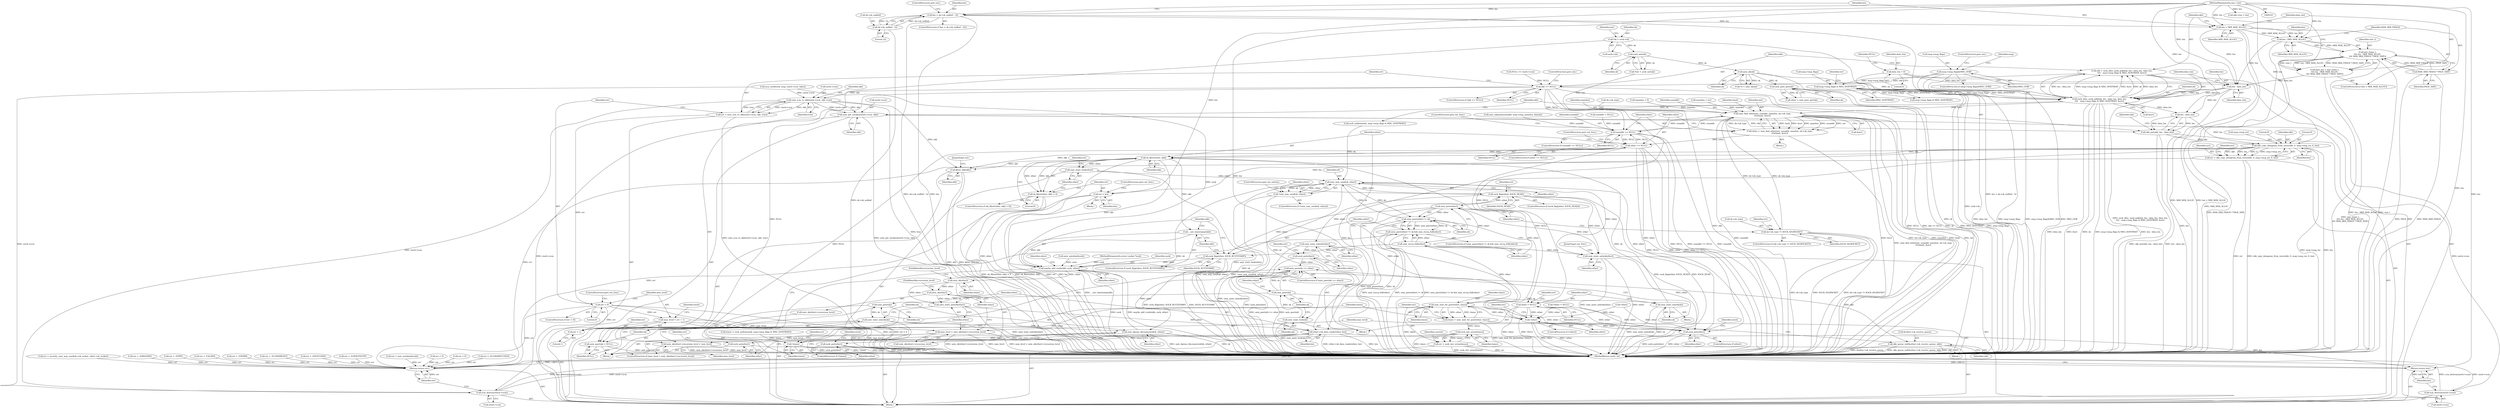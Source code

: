 digraph "0_linux_e0e3cea46d31d23dc40df0a49a7a2c04fe8edfea_0@API" {
"1000279" [label="(Call,skb = sock_alloc_send_pskb(sk, len - data_len, data_len,\n\t\t\t\t   msg->msg_flags & MSG_DONTWAIT, &err))"];
"1000281" [label="(Call,sock_alloc_send_pskb(sk, len - data_len, data_len,\n\t\t\t\t   msg->msg_flags & MSG_DONTWAIT, &err))"];
"1000226" [label="(Call,unix_peer_get(sk))"];
"1000128" [label="(Call,unix_sk(sk))"];
"1000123" [label="(Call,sock_net(sk))"];
"1000115" [label="(Call,*sk = sock->sk)"];
"1000283" [label="(Call,len - data_len)"];
"1000266" [label="(Call,len > SKB_MAX_ALLOC)"];
"1000257" [label="(Call,len > sk->sk_sndbuf - 32)"];
"1000107" [label="(MethodParameterIn,size_t len)"];
"1000259" [label="(Call,sk->sk_sndbuf - 32)"];
"1000273" [label="(Call,len - SKB_MAX_ALLOC)"];
"1000151" [label="(Call,data_len = 0)"];
"1000269" [label="(Call,data_len = min_t(size_t,\n\t\t\t\t len - SKB_MAX_ALLOC,\n\t\t\t\t MAX_SKB_FRAGS * PAGE_SIZE))"];
"1000271" [label="(Call,min_t(size_t,\n\t\t\t\t len - SKB_MAX_ALLOC,\n\t\t\t\t MAX_SKB_FRAGS * PAGE_SIZE))"];
"1000276" [label="(Call,MAX_SKB_FRAGS * PAGE_SIZE)"];
"1000287" [label="(Call,msg->msg_flags & MSG_DONTWAIT)"];
"1000187" [label="(Call,msg->msg_flags&MSG_OOB)"];
"1000295" [label="(Call,skb == NULL)"];
"1000301" [label="(Call,unix_scm_to_skb(siocb->scm, skb, true))"];
"1000299" [label="(Call,err = unix_scm_to_skb(siocb->scm, skb, true))"];
"1000308" [label="(Call,err < 0)"];
"1000312" [label="(Call,max_level = err + 1)"];
"1000538" [label="(Call,max_level > unix_sk(other)->recursion_level)"];
"1000544" [label="(Call,unix_sk(other)->recursion_level = max_level)"];
"1000314" [label="(Call,err + 1)"];
"1000578" [label="(Return,return err;)"];
"1000317" [label="(Call,unix_get_secdata(siocb->scm, skb))"];
"1000322" [label="(Call,skb_put(skb, len - data_len))"];
"1000339" [label="(Call,skb_copy_datagram_from_iovec(skb, 0, msg->msg_iov, 0, len))"];
"1000337" [label="(Call,err = skb_copy_datagram_from_iovec(skb, 0, msg->msg_iov, 0, len))"];
"1000392" [label="(Call,sk_filter(other, skb))"];
"1000391" [label="(Call,sk_filter(other, skb) < 0)"];
"1000401" [label="(Call,unix_state_lock(other))"];
"1000409" [label="(Call,unix_may_send(sk, other))"];
"1000408" [label="(Call,!unix_may_send(sk, other))"];
"1000414" [label="(Call,sock_flag(other, SOCK_DEAD))"];
"1000418" [label="(Call,unix_state_unlock(other))"];
"1000420" [label="(Call,sock_put(other))"];
"1000428" [label="(Call,unix_peer(sk) == other)"];
"1000439" [label="(Call,unix_dgram_disconnected(sk, other))"];
"1000442" [label="(Call,sock_put(other))"];
"1000492" [label="(Call,unix_peer(other))"];
"1000491" [label="(Call,unix_peer(other) != sk)"];
"1000490" [label="(Call,unix_peer(other) != sk && unix_recvq_full(other))"];
"1000495" [label="(Call,unix_recvq_full(other))"];
"1000509" [label="(Call,unix_wait_for_peer(other, timeo))"];
"1000361" [label="(Call,!other)"];
"1000572" [label="(Call,sock_put(other))"];
"1000507" [label="(Call,timeo = unix_wait_for_peer(other, timeo))"];
"1000514" [label="(Call,sock_intr_errno(timeo))"];
"1000499" [label="(Call,!timeo)"];
"1000512" [label="(Call,err = sock_intr_errno(timeo))"];
"1000522" [label="(Call,sock_flag(other, SOCK_RCVTSTAMP))"];
"1000527" [label="(Call,maybe_add_creds(skb, sock, other))"];
"1000531" [label="(Call,skb_queue_tail(&other->sk_receive_queue, skb))"];
"1000541" [label="(Call,unix_sk(other))"];
"1000546" [label="(Call,unix_sk(other))"];
"1000550" [label="(Call,unix_state_unlock(other))"];
"1000552" [label="(Call,other->sk_data_ready(other, len))"];
"1000555" [label="(Call,sock_put(other))"];
"1000561" [label="(Return,return len;)"];
"1000564" [label="(Call,unix_state_unlock(other))"];
"1000425" [label="(Call,unix_state_lock(sk))"];
"1000429" [label="(Call,unix_peer(sk))"];
"1000434" [label="(Call,unix_peer(sk))"];
"1000437" [label="(Call,unix_state_unlock(sk))"];
"1000450" [label="(Call,unix_state_unlock(sk))"];
"1000525" [label="(Call,__net_timestamp(skb))"];
"1000567" [label="(Call,kfree_skb(skb))"];
"1000397" [label="(Call,err = len)"];
"1000557" [label="(Call,scm_destroy(siocb->scm))"];
"1000574" [label="(Call,scm_destroy(siocb->scm))"];
"1000369" [label="(Call,sunaddr == NULL)"];
"1000375" [label="(Call,unix_find_other(net, sunaddr, namelen, sk->sk_type,\n\t\t\t\t\thash, &err))"];
"1000373" [label="(Call,other = unix_find_other(net, sunaddr, namelen, sk->sk_type,\n\t\t\t\t\thash, &err))"];
"1000386" [label="(Call,other == NULL)"];
"1000433" [label="(Call,unix_peer(sk) = NULL)"];
"1000452" [label="(Call,other = NULL)"];
"1000471" [label="(Call,sk->sk_type != SOCK_SEQPACKET)"];
"1000441" [label="(Identifier,other)"];
"1000530" [label="(Identifier,other)"];
"1000389" [label="(ControlStructure,goto out_free;)"];
"1000129" [label="(Identifier,sk)"];
"1000264" [label="(ControlStructure,goto out;)"];
"1000246" [label="(Call,err = unix_autobind(sock))"];
"1000454" [label="(Identifier,NULL)"];
"1000293" [label="(Identifier,err)"];
"1000339" [label="(Call,skb_copy_datagram_from_iovec(skb, 0, msg->msg_iov, 0, len))"];
"1000436" [label="(Identifier,NULL)"];
"1000538" [label="(Call,max_level > unix_sk(other)->recursion_level)"];
"1000208" [label="(Call,err < 0)"];
"1000524" [label="(Identifier,SOCK_RCVTSTAMP)"];
"1000298" [label="(ControlStructure,goto out;)"];
"1000422" [label="(Call,err = 0)"];
"1000105" [label="(MethodParameterIn,struct socket *sock)"];
"1000392" [label="(Call,sk_filter(other, skb))"];
"1000418" [label="(Call,unix_state_unlock(other))"];
"1000402" [label="(Identifier,other)"];
"1000527" [label="(Call,maybe_add_creds(skb, sock, other))"];
"1000224" [label="(Call,other = unix_peer_get(sk))"];
"1000263" [label="(Literal,32)"];
"1000578" [label="(Return,return err;)"];
"1000324" [label="(Call,len - data_len)"];
"1000431" [label="(Identifier,other)"];
"1000556" [label="(Identifier,other)"];
"1000435" [label="(Identifier,sk)"];
"1000427" [label="(ControlStructure,if (unix_peer(sk) == other))"];
"1000514" [label="(Call,sock_intr_errno(timeo))"];
"1000453" [label="(Identifier,other)"];
"1000296" [label="(Identifier,skb)"];
"1000155" [label="(Call,NULL == siocb->scm)"];
"1000404" [label="(Identifier,err)"];
"1000522" [label="(Call,sock_flag(other, SOCK_RCVTSTAMP))"];
"1000371" [label="(Identifier,NULL)"];
"1000270" [label="(Identifier,data_len)"];
"1000346" [label="(Identifier,len)"];
"1000126" [label="(Call,*u = unix_sk(sk))"];
"1000390" [label="(ControlStructure,if (sk_filter(other, skb) < 0))"];
"1000315" [label="(Identifier,err)"];
"1000378" [label="(Identifier,namelen)"];
"1000302" [label="(Call,siocb->scm)"];
"1000124" [label="(Identifier,sk)"];
"1000128" [label="(Call,unix_sk(sk))"];
"1000284" [label="(Identifier,len)"];
"1000497" [label="(Block,)"];
"1000575" [label="(Call,siocb->scm)"];
"1000332" [label="(Call,skb->len = len)"];
"1000107" [label="(MethodParameterIn,size_t len)"];
"1000272" [label="(Identifier,size_t)"];
"1000551" [label="(Identifier,other)"];
"1000444" [label="(Call,err = -ECONNREFUSED)"];
"1000285" [label="(Identifier,data_len)"];
"1000493" [label="(Identifier,other)"];
"1000342" [label="(Call,msg->msg_iov)"];
"1000397" [label="(Call,err = len)"];
"1000361" [label="(Call,!other)"];
"1000257" [label="(Call,len > sk->sk_sndbuf - 32)"];
"1000338" [label="(Identifier,err)"];
"1000489" [label="(ControlStructure,if (unix_peer(other) != sk && unix_recvq_full(other)))"];
"1000195" [label="(Identifier,msg)"];
"1000567" [label="(Call,kfree_skb(skb))"];
"1000460" [label="(Identifier,err)"];
"1000151" [label="(Call,data_len = 0)"];
"1000306" [label="(Identifier,true)"];
"1000388" [label="(Identifier,NULL)"];
"1000491" [label="(Call,unix_peer(other) != sk)"];
"1000529" [label="(Identifier,sock)"];
"1000500" [label="(Identifier,timeo)"];
"1000369" [label="(Call,sunaddr == NULL)"];
"1000291" [label="(Identifier,MSG_DONTWAIT)"];
"1000269" [label="(Call,data_len = min_t(size_t,\n\t\t\t\t len - SKB_MAX_ALLOC,\n\t\t\t\t MAX_SKB_FRAGS * PAGE_SIZE))"];
"1000322" [label="(Call,skb_put(skb, len - data_len))"];
"1000297" [label="(Identifier,NULL)"];
"1000534" [label="(Identifier,other)"];
"1000311" [label="(ControlStructure,goto out_free;)"];
"1000317" [label="(Call,unix_get_secdata(siocb->scm, skb))"];
"1000169" [label="(Call,scm_send(sock, msg, siocb->scm, false))"];
"1000559" [label="(Identifier,siocb)"];
"1000294" [label="(ControlStructure,if (skb == NULL))"];
"1000374" [label="(Identifier,other)"];
"1000432" [label="(Block,)"];
"1000545" [label="(Call,unix_sk(other)->recursion_level)"];
"1000477" [label="(Call,err = security_unix_may_send(sk->sk_socket, other->sk_socket))"];
"1000387" [label="(Identifier,other)"];
"1000368" [label="(ControlStructure,if (sunaddr == NULL))"];
"1000212" [label="(Call,namelen = err)"];
"1000345" [label="(Literal,0)"];
"1000554" [label="(Identifier,len)"];
"1000451" [label="(Identifier,sk)"];
"1000518" [label="(Identifier,current)"];
"1000283" [label="(Call,len - data_len)"];
"1000288" [label="(Call,msg->msg_flags)"];
"1000544" [label="(Call,unix_sk(other)->recursion_level = max_level)"];
"1000394" [label="(Identifier,skb)"];
"1000398" [label="(Identifier,err)"];
"1000515" [label="(Identifier,timeo)"];
"1000401" [label="(Call,unix_state_lock(other))"];
"1000312" [label="(Call,max_level = err + 1)"];
"1000568" [label="(Identifier,skb)"];
"1000115" [label="(Call,*sk = sock->sk)"];
"1000276" [label="(Call,MAX_SKB_FRAGS * PAGE_SIZE)"];
"1000450" [label="(Call,unix_state_unlock(sk))"];
"1000226" [label="(Call,unix_peer_get(sk))"];
"1000280" [label="(Identifier,skb)"];
"1000186" [label="(ControlStructure,if (msg->msg_flags&MSG_OOB))"];
"1000536" [label="(Identifier,skb)"];
"1000352" [label="(Call,sock_sndtimeo(sk, msg->msg_flags & MSG_DONTWAIT))"];
"1000301" [label="(Call,unix_scm_to_skb(siocb->scm, skb, true))"];
"1000287" [label="(Call,msg->msg_flags & MSG_DONTWAIT)"];
"1000499" [label="(Call,!timeo)"];
"1000528" [label="(Identifier,skb)"];
"1000382" [label="(Identifier,hash)"];
"1000354" [label="(Call,msg->msg_flags & MSG_DONTWAIT)"];
"1000123" [label="(Call,sock_net(sk))"];
"1000248" [label="(Call,unix_autobind(sock))"];
"1000370" [label="(Identifier,sunaddr)"];
"1000299" [label="(Call,err = unix_scm_to_skb(siocb->scm, skb, true))"];
"1000471" [label="(Call,sk->sk_type != SOCK_SEQPACKET)"];
"1000116" [label="(Identifier,sk)"];
"1000549" [label="(Identifier,max_level)"];
"1000376" [label="(Identifier,net)"];
"1000507" [label="(Call,timeo = unix_wait_for_peer(other, timeo))"];
"1000547" [label="(Identifier,other)"];
"1000472" [label="(Call,sk->sk_type)"];
"1000428" [label="(Call,unix_peer(sk) == other)"];
"1000275" [label="(Identifier,SKB_MAX_ALLOC)"];
"1000259" [label="(Call,sk->sk_sndbuf - 32)"];
"1000318" [label="(Call,siocb->scm)"];
"1000416" [label="(Identifier,SOCK_DEAD)"];
"1000229" [label="(Call,!other)"];
"1000513" [label="(Identifier,err)"];
"1000121" [label="(Call,*net = sock_net(sk))"];
"1000108" [label="(Block,)"];
"1000305" [label="(Identifier,skb)"];
"1000445" [label="(Identifier,err)"];
"1000439" [label="(Call,unix_dgram_disconnected(sk, other))"];
"1000572" [label="(Call,sock_put(other))"];
"1000385" [label="(ControlStructure,if (other == NULL))"];
"1000314" [label="(Call,err + 1)"];
"1000350" [label="(Call,timeo = sock_sndtimeo(sk, msg->msg_flags & MSG_DONTWAIT))"];
"1000217" [label="(Call,sunaddr = NULL)"];
"1000267" [label="(Identifier,len)"];
"1000274" [label="(Identifier,len)"];
"1000271" [label="(Call,min_t(size_t,\n\t\t\t\t len - SKB_MAX_ALLOC,\n\t\t\t\t MAX_SKB_FRAGS * PAGE_SIZE))"];
"1000512" [label="(Call,err = sock_intr_errno(timeo))"];
"1000440" [label="(Identifier,sk)"];
"1000552" [label="(Call,other->sk_data_ready(other, len))"];
"1000310" [label="(Literal,0)"];
"1000494" [label="(Identifier,sk)"];
"1000526" [label="(Identifier,skb)"];
"1000426" [label="(Identifier,sk)"];
"1000323" [label="(Identifier,skb)"];
"1000282" [label="(Identifier,sk)"];
"1000295" [label="(Call,skb == NULL)"];
"1000286" [label="(Identifier,data_len)"];
"1000300" [label="(Identifier,err)"];
"1000580" [label="(MethodReturn,static int)"];
"1000307" [label="(ControlStructure,if (err < 0))"];
"1000537" [label="(ControlStructure,if (max_level > unix_sk(other)->recursion_level))"];
"1000412" [label="(ControlStructure,goto out_unlock;)"];
"1000423" [label="(Identifier,err)"];
"1000419" [label="(Identifier,other)"];
"1000266" [label="(Call,len > SKB_MAX_ALLOC)"];
"1000558" [label="(Call,siocb->scm)"];
"1000550" [label="(Call,unix_state_unlock(other))"];
"1000379" [label="(Call,sk->sk_type)"];
"1000156" [label="(Identifier,NULL)"];
"1000363" [label="(Block,)"];
"1000420" [label="(Call,sock_put(other))"];
"1000273" [label="(Call,len - SKB_MAX_ALLOC)"];
"1000281" [label="(Call,sock_alloc_send_pskb(sk, len - data_len, data_len,\n\t\t\t\t   msg->msg_flags & MSG_DONTWAIT, &err))"];
"1000434" [label="(Call,unix_peer(sk))"];
"1000122" [label="(Identifier,net)"];
"1000540" [label="(Call,unix_sk(other)->recursion_level)"];
"1000576" [label="(Identifier,siocb)"];
"1000313" [label="(Identifier,max_level)"];
"1000414" [label="(Call,sock_flag(other, SOCK_DEAD))"];
"1000292" [label="(Call,&err)"];
"1000260" [label="(Call,sk->sk_sndbuf)"];
"1000117" [label="(Call,sock->sk)"];
"1000525" [label="(Call,__net_timestamp(skb))"];
"1000503" [label="(Identifier,err)"];
"1000141" [label="(Call,namelen = 0)"];
"1000539" [label="(Identifier,max_level)"];
"1000252" [label="(Call,err = -EMSGSIZE)"];
"1000569" [label="(JumpTarget,out:)"];
"1000470" [label="(ControlStructure,if (sk->sk_type != SOCK_SEQPACKET))"];
"1000308" [label="(Call,err < 0)"];
"1000456" [label="(Identifier,err)"];
"1000475" [label="(Identifier,SOCK_SEQPACKET)"];
"1000340" [label="(Identifier,skb)"];
"1000373" [label="(Call,other = unix_find_other(net, sunaddr, namelen, sk->sk_type,\n\t\t\t\t\thash, &err))"];
"1000187" [label="(Call,msg->msg_flags&MSG_OOB)"];
"1000227" [label="(Identifier,sk)"];
"1000191" [label="(Identifier,MSG_OOB)"];
"1000417" [label="(Block,)"];
"1000430" [label="(Identifier,sk)"];
"1000372" [label="(ControlStructure,goto out_free;)"];
"1000152" [label="(Identifier,data_len)"];
"1000319" [label="(Identifier,siocb)"];
"1000425" [label="(Call,unix_state_lock(sk))"];
"1000393" [label="(Identifier,other)"];
"1000348" [label="(Identifier,err)"];
"1000492" [label="(Call,unix_peer(other))"];
"1000377" [label="(Identifier,sunaddr)"];
"1000396" [label="(Block,)"];
"1000452" [label="(Call,other = NULL)"];
"1000561" [label="(Return,return len;)"];
"1000360" [label="(ControlStructure,if (!other))"];
"1000137" [label="(Call,*other = NULL)"];
"1000409" [label="(Call,unix_may_send(sk, other))"];
"1000153" [label="(Literal,0)"];
"1000459" [label="(Call,err = -EPIPE)"];
"1000316" [label="(Literal,1)"];
"1000557" [label="(Call,scm_destroy(siocb->scm))"];
"1000553" [label="(Identifier,other)"];
"1000502" [label="(Call,err = -EAGAIN)"];
"1000362" [label="(Identifier,other)"];
"1000573" [label="(Identifier,other)"];
"1000403" [label="(Call,err = -EPERM)"];
"1000443" [label="(Identifier,other)"];
"1000543" [label="(FieldIdentifier,recursion_level)"];
"1000341" [label="(Literal,0)"];
"1000386" [label="(Call,other == NULL)"];
"1000498" [label="(ControlStructure,if (!timeo))"];
"1000321" [label="(Identifier,skb)"];
"1000562" [label="(Identifier,len)"];
"1000438" [label="(Identifier,sk)"];
"1000200" [label="(Call,unix_mkname(sunaddr, msg->msg_namelen, &hash))"];
"1000478" [label="(Identifier,err)"];
"1000510" [label="(Identifier,other)"];
"1000265" [label="(ControlStructure,if (len > SKB_MAX_ALLOC))"];
"1000495" [label="(Call,unix_recvq_full(other))"];
"1000509" [label="(Call,unix_wait_for_peer(other, timeo))"];
"1000268" [label="(Identifier,SKB_MAX_ALLOC)"];
"1000531" [label="(Call,skb_queue_tail(&other->sk_receive_queue, skb))"];
"1000532" [label="(Call,&other->sk_receive_queue)"];
"1000408" [label="(Call,!unix_may_send(sk, other))"];
"1000546" [label="(Call,unix_sk(other))"];
"1000400" [label="(ControlStructure,goto out_free;)"];
"1000437" [label="(Call,unix_state_unlock(sk))"];
"1000258" [label="(Identifier,len)"];
"1000511" [label="(Identifier,timeo)"];
"1000364" [label="(Call,err = -ECONNRESET)"];
"1000395" [label="(Literal,0)"];
"1000256" [label="(ControlStructure,if (len > sk->sk_sndbuf - 32))"];
"1000566" [label="(JumpTarget,out_free:)"];
"1000548" [label="(FieldIdentifier,recursion_level)"];
"1000399" [label="(Identifier,len)"];
"1000413" [label="(ControlStructure,if (sock_flag(other, SOCK_DEAD)))"];
"1000541" [label="(Call,unix_sk(other))"];
"1000411" [label="(Identifier,other)"];
"1000565" [label="(Identifier,other)"];
"1000220" [label="(Call,err = -ENOTCONN)"];
"1000574" [label="(Call,scm_destroy(siocb->scm))"];
"1000564" [label="(Call,unix_state_unlock(other))"];
"1000521" [label="(ControlStructure,if (sock_flag(other, SOCK_RCVTSTAMP)))"];
"1000433" [label="(Call,unix_peer(sk) = NULL)"];
"1000442" [label="(Call,sock_put(other))"];
"1000496" [label="(Identifier,other)"];
"1000542" [label="(Identifier,other)"];
"1000410" [label="(Identifier,sk)"];
"1000570" [label="(ControlStructure,if (other))"];
"1000407" [label="(ControlStructure,if (!unix_may_send(sk, other)))"];
"1000579" [label="(Identifier,err)"];
"1000429" [label="(Call,unix_peer(sk))"];
"1000555" [label="(Call,sock_put(other))"];
"1000391" [label="(Call,sk_filter(other, skb) < 0)"];
"1000383" [label="(Call,&err)"];
"1000490" [label="(Call,unix_peer(other) != sk && unix_recvq_full(other))"];
"1000523" [label="(Identifier,other)"];
"1000415" [label="(Identifier,other)"];
"1000188" [label="(Call,msg->msg_flags)"];
"1000192" [label="(ControlStructure,goto out;)"];
"1000421" [label="(Identifier,other)"];
"1000329" [label="(Identifier,skb)"];
"1000365" [label="(Identifier,err)"];
"1000375" [label="(Call,unix_find_other(net, sunaddr, namelen, sk->sk_type,\n\t\t\t\t\thash, &err))"];
"1000278" [label="(Identifier,PAGE_SIZE)"];
"1000449" [label="(Block,)"];
"1000182" [label="(Call,err = -EOPNOTSUPP)"];
"1000508" [label="(Identifier,timeo)"];
"1000279" [label="(Call,skb = sock_alloc_send_pskb(sk, len - data_len, data_len,\n\t\t\t\t   msg->msg_flags & MSG_DONTWAIT, &err))"];
"1000337" [label="(Call,err = skb_copy_datagram_from_iovec(skb, 0, msg->msg_iov, 0, len))"];
"1000277" [label="(Identifier,MAX_SKB_FRAGS)"];
"1000309" [label="(Identifier,err)"];
"1000279" -> "1000108"  [label="AST: "];
"1000279" -> "1000281"  [label="CFG: "];
"1000280" -> "1000279"  [label="AST: "];
"1000281" -> "1000279"  [label="AST: "];
"1000296" -> "1000279"  [label="CFG: "];
"1000279" -> "1000580"  [label="DDG: sock_alloc_send_pskb(sk, len - data_len, data_len,\n\t\t\t\t   msg->msg_flags & MSG_DONTWAIT, &err)"];
"1000281" -> "1000279"  [label="DDG: len - data_len"];
"1000281" -> "1000279"  [label="DDG: msg->msg_flags & MSG_DONTWAIT"];
"1000281" -> "1000279"  [label="DDG: &err"];
"1000281" -> "1000279"  [label="DDG: sk"];
"1000281" -> "1000279"  [label="DDG: data_len"];
"1000279" -> "1000295"  [label="DDG: skb"];
"1000281" -> "1000292"  [label="CFG: "];
"1000282" -> "1000281"  [label="AST: "];
"1000283" -> "1000281"  [label="AST: "];
"1000286" -> "1000281"  [label="AST: "];
"1000287" -> "1000281"  [label="AST: "];
"1000292" -> "1000281"  [label="AST: "];
"1000281" -> "1000580"  [label="DDG: data_len"];
"1000281" -> "1000580"  [label="DDG: &err"];
"1000281" -> "1000580"  [label="DDG: sk"];
"1000281" -> "1000580"  [label="DDG: msg->msg_flags & MSG_DONTWAIT"];
"1000281" -> "1000580"  [label="DDG: len - data_len"];
"1000226" -> "1000281"  [label="DDG: sk"];
"1000128" -> "1000281"  [label="DDG: sk"];
"1000283" -> "1000281"  [label="DDG: len"];
"1000283" -> "1000281"  [label="DDG: data_len"];
"1000287" -> "1000281"  [label="DDG: msg->msg_flags"];
"1000287" -> "1000281"  [label="DDG: MSG_DONTWAIT"];
"1000281" -> "1000324"  [label="DDG: data_len"];
"1000281" -> "1000352"  [label="DDG: sk"];
"1000281" -> "1000375"  [label="DDG: &err"];
"1000226" -> "1000224"  [label="AST: "];
"1000226" -> "1000227"  [label="CFG: "];
"1000227" -> "1000226"  [label="AST: "];
"1000224" -> "1000226"  [label="CFG: "];
"1000226" -> "1000580"  [label="DDG: sk"];
"1000226" -> "1000224"  [label="DDG: sk"];
"1000128" -> "1000226"  [label="DDG: sk"];
"1000128" -> "1000126"  [label="AST: "];
"1000128" -> "1000129"  [label="CFG: "];
"1000129" -> "1000128"  [label="AST: "];
"1000126" -> "1000128"  [label="CFG: "];
"1000128" -> "1000580"  [label="DDG: sk"];
"1000128" -> "1000126"  [label="DDG: sk"];
"1000123" -> "1000128"  [label="DDG: sk"];
"1000123" -> "1000121"  [label="AST: "];
"1000123" -> "1000124"  [label="CFG: "];
"1000124" -> "1000123"  [label="AST: "];
"1000121" -> "1000123"  [label="CFG: "];
"1000123" -> "1000121"  [label="DDG: sk"];
"1000115" -> "1000123"  [label="DDG: sk"];
"1000115" -> "1000108"  [label="AST: "];
"1000115" -> "1000117"  [label="CFG: "];
"1000116" -> "1000115"  [label="AST: "];
"1000117" -> "1000115"  [label="AST: "];
"1000122" -> "1000115"  [label="CFG: "];
"1000115" -> "1000580"  [label="DDG: sock->sk"];
"1000283" -> "1000285"  [label="CFG: "];
"1000284" -> "1000283"  [label="AST: "];
"1000285" -> "1000283"  [label="AST: "];
"1000286" -> "1000283"  [label="CFG: "];
"1000283" -> "1000580"  [label="DDG: len"];
"1000266" -> "1000283"  [label="DDG: len"];
"1000273" -> "1000283"  [label="DDG: len"];
"1000107" -> "1000283"  [label="DDG: len"];
"1000151" -> "1000283"  [label="DDG: data_len"];
"1000269" -> "1000283"  [label="DDG: data_len"];
"1000283" -> "1000324"  [label="DDG: len"];
"1000266" -> "1000265"  [label="AST: "];
"1000266" -> "1000268"  [label="CFG: "];
"1000267" -> "1000266"  [label="AST: "];
"1000268" -> "1000266"  [label="AST: "];
"1000270" -> "1000266"  [label="CFG: "];
"1000280" -> "1000266"  [label="CFG: "];
"1000266" -> "1000580"  [label="DDG: SKB_MAX_ALLOC"];
"1000266" -> "1000580"  [label="DDG: len > SKB_MAX_ALLOC"];
"1000257" -> "1000266"  [label="DDG: len"];
"1000107" -> "1000266"  [label="DDG: len"];
"1000266" -> "1000273"  [label="DDG: len"];
"1000266" -> "1000273"  [label="DDG: SKB_MAX_ALLOC"];
"1000257" -> "1000256"  [label="AST: "];
"1000257" -> "1000259"  [label="CFG: "];
"1000258" -> "1000257"  [label="AST: "];
"1000259" -> "1000257"  [label="AST: "];
"1000264" -> "1000257"  [label="CFG: "];
"1000267" -> "1000257"  [label="CFG: "];
"1000257" -> "1000580"  [label="DDG: sk->sk_sndbuf - 32"];
"1000257" -> "1000580"  [label="DDG: len"];
"1000257" -> "1000580"  [label="DDG: len > sk->sk_sndbuf - 32"];
"1000107" -> "1000257"  [label="DDG: len"];
"1000259" -> "1000257"  [label="DDG: sk->sk_sndbuf"];
"1000259" -> "1000257"  [label="DDG: 32"];
"1000107" -> "1000103"  [label="AST: "];
"1000107" -> "1000580"  [label="DDG: len"];
"1000107" -> "1000273"  [label="DDG: len"];
"1000107" -> "1000324"  [label="DDG: len"];
"1000107" -> "1000332"  [label="DDG: len"];
"1000107" -> "1000339"  [label="DDG: len"];
"1000107" -> "1000397"  [label="DDG: len"];
"1000107" -> "1000552"  [label="DDG: len"];
"1000107" -> "1000561"  [label="DDG: len"];
"1000259" -> "1000263"  [label="CFG: "];
"1000260" -> "1000259"  [label="AST: "];
"1000263" -> "1000259"  [label="AST: "];
"1000259" -> "1000580"  [label="DDG: sk->sk_sndbuf"];
"1000273" -> "1000271"  [label="AST: "];
"1000273" -> "1000275"  [label="CFG: "];
"1000274" -> "1000273"  [label="AST: "];
"1000275" -> "1000273"  [label="AST: "];
"1000277" -> "1000273"  [label="CFG: "];
"1000273" -> "1000580"  [label="DDG: SKB_MAX_ALLOC"];
"1000273" -> "1000271"  [label="DDG: len"];
"1000273" -> "1000271"  [label="DDG: SKB_MAX_ALLOC"];
"1000151" -> "1000108"  [label="AST: "];
"1000151" -> "1000153"  [label="CFG: "];
"1000152" -> "1000151"  [label="AST: "];
"1000153" -> "1000151"  [label="AST: "];
"1000156" -> "1000151"  [label="CFG: "];
"1000151" -> "1000580"  [label="DDG: data_len"];
"1000269" -> "1000265"  [label="AST: "];
"1000269" -> "1000271"  [label="CFG: "];
"1000270" -> "1000269"  [label="AST: "];
"1000271" -> "1000269"  [label="AST: "];
"1000280" -> "1000269"  [label="CFG: "];
"1000269" -> "1000580"  [label="DDG: min_t(size_t,\n\t\t\t\t len - SKB_MAX_ALLOC,\n\t\t\t\t MAX_SKB_FRAGS * PAGE_SIZE)"];
"1000271" -> "1000269"  [label="DDG: size_t"];
"1000271" -> "1000269"  [label="DDG: len - SKB_MAX_ALLOC"];
"1000271" -> "1000269"  [label="DDG: MAX_SKB_FRAGS * PAGE_SIZE"];
"1000271" -> "1000276"  [label="CFG: "];
"1000272" -> "1000271"  [label="AST: "];
"1000276" -> "1000271"  [label="AST: "];
"1000271" -> "1000580"  [label="DDG: MAX_SKB_FRAGS * PAGE_SIZE"];
"1000271" -> "1000580"  [label="DDG: len - SKB_MAX_ALLOC"];
"1000271" -> "1000580"  [label="DDG: size_t"];
"1000276" -> "1000271"  [label="DDG: MAX_SKB_FRAGS"];
"1000276" -> "1000271"  [label="DDG: PAGE_SIZE"];
"1000276" -> "1000278"  [label="CFG: "];
"1000277" -> "1000276"  [label="AST: "];
"1000278" -> "1000276"  [label="AST: "];
"1000276" -> "1000580"  [label="DDG: PAGE_SIZE"];
"1000276" -> "1000580"  [label="DDG: MAX_SKB_FRAGS"];
"1000287" -> "1000291"  [label="CFG: "];
"1000288" -> "1000287"  [label="AST: "];
"1000291" -> "1000287"  [label="AST: "];
"1000293" -> "1000287"  [label="CFG: "];
"1000287" -> "1000580"  [label="DDG: MSG_DONTWAIT"];
"1000287" -> "1000580"  [label="DDG: msg->msg_flags"];
"1000187" -> "1000287"  [label="DDG: msg->msg_flags"];
"1000287" -> "1000354"  [label="DDG: msg->msg_flags"];
"1000287" -> "1000354"  [label="DDG: MSG_DONTWAIT"];
"1000187" -> "1000186"  [label="AST: "];
"1000187" -> "1000191"  [label="CFG: "];
"1000188" -> "1000187"  [label="AST: "];
"1000191" -> "1000187"  [label="AST: "];
"1000192" -> "1000187"  [label="CFG: "];
"1000195" -> "1000187"  [label="CFG: "];
"1000187" -> "1000580"  [label="DDG: msg->msg_flags"];
"1000187" -> "1000580"  [label="DDG: msg->msg_flags&MSG_OOB"];
"1000187" -> "1000580"  [label="DDG: MSG_OOB"];
"1000295" -> "1000294"  [label="AST: "];
"1000295" -> "1000297"  [label="CFG: "];
"1000296" -> "1000295"  [label="AST: "];
"1000297" -> "1000295"  [label="AST: "];
"1000298" -> "1000295"  [label="CFG: "];
"1000300" -> "1000295"  [label="CFG: "];
"1000295" -> "1000580"  [label="DDG: skb"];
"1000295" -> "1000580"  [label="DDG: NULL"];
"1000295" -> "1000580"  [label="DDG: skb == NULL"];
"1000155" -> "1000295"  [label="DDG: NULL"];
"1000295" -> "1000301"  [label="DDG: skb"];
"1000295" -> "1000369"  [label="DDG: NULL"];
"1000295" -> "1000433"  [label="DDG: NULL"];
"1000295" -> "1000452"  [label="DDG: NULL"];
"1000301" -> "1000299"  [label="AST: "];
"1000301" -> "1000306"  [label="CFG: "];
"1000302" -> "1000301"  [label="AST: "];
"1000305" -> "1000301"  [label="AST: "];
"1000306" -> "1000301"  [label="AST: "];
"1000299" -> "1000301"  [label="CFG: "];
"1000301" -> "1000580"  [label="DDG: true"];
"1000301" -> "1000299"  [label="DDG: siocb->scm"];
"1000301" -> "1000299"  [label="DDG: skb"];
"1000301" -> "1000299"  [label="DDG: true"];
"1000169" -> "1000301"  [label="DDG: siocb->scm"];
"1000301" -> "1000317"  [label="DDG: siocb->scm"];
"1000301" -> "1000317"  [label="DDG: skb"];
"1000301" -> "1000567"  [label="DDG: skb"];
"1000301" -> "1000574"  [label="DDG: siocb->scm"];
"1000299" -> "1000108"  [label="AST: "];
"1000300" -> "1000299"  [label="AST: "];
"1000309" -> "1000299"  [label="CFG: "];
"1000299" -> "1000580"  [label="DDG: unix_scm_to_skb(siocb->scm, skb, true)"];
"1000299" -> "1000308"  [label="DDG: err"];
"1000308" -> "1000307"  [label="AST: "];
"1000308" -> "1000310"  [label="CFG: "];
"1000309" -> "1000308"  [label="AST: "];
"1000310" -> "1000308"  [label="AST: "];
"1000311" -> "1000308"  [label="CFG: "];
"1000313" -> "1000308"  [label="CFG: "];
"1000308" -> "1000580"  [label="DDG: err"];
"1000308" -> "1000580"  [label="DDG: err < 0"];
"1000308" -> "1000312"  [label="DDG: err"];
"1000308" -> "1000314"  [label="DDG: err"];
"1000308" -> "1000578"  [label="DDG: err"];
"1000312" -> "1000108"  [label="AST: "];
"1000312" -> "1000314"  [label="CFG: "];
"1000313" -> "1000312"  [label="AST: "];
"1000314" -> "1000312"  [label="AST: "];
"1000319" -> "1000312"  [label="CFG: "];
"1000312" -> "1000580"  [label="DDG: max_level"];
"1000312" -> "1000580"  [label="DDG: err + 1"];
"1000312" -> "1000538"  [label="DDG: max_level"];
"1000538" -> "1000537"  [label="AST: "];
"1000538" -> "1000540"  [label="CFG: "];
"1000539" -> "1000538"  [label="AST: "];
"1000540" -> "1000538"  [label="AST: "];
"1000547" -> "1000538"  [label="CFG: "];
"1000551" -> "1000538"  [label="CFG: "];
"1000538" -> "1000580"  [label="DDG: unix_sk(other)->recursion_level"];
"1000538" -> "1000580"  [label="DDG: max_level"];
"1000538" -> "1000580"  [label="DDG: max_level > unix_sk(other)->recursion_level"];
"1000538" -> "1000544"  [label="DDG: max_level"];
"1000544" -> "1000537"  [label="AST: "];
"1000544" -> "1000549"  [label="CFG: "];
"1000545" -> "1000544"  [label="AST: "];
"1000549" -> "1000544"  [label="AST: "];
"1000551" -> "1000544"  [label="CFG: "];
"1000544" -> "1000580"  [label="DDG: unix_sk(other)->recursion_level"];
"1000544" -> "1000580"  [label="DDG: max_level"];
"1000314" -> "1000316"  [label="CFG: "];
"1000315" -> "1000314"  [label="AST: "];
"1000316" -> "1000314"  [label="AST: "];
"1000578" -> "1000108"  [label="AST: "];
"1000578" -> "1000579"  [label="CFG: "];
"1000579" -> "1000578"  [label="AST: "];
"1000580" -> "1000578"  [label="CFG: "];
"1000578" -> "1000580"  [label="DDG: <RET>"];
"1000579" -> "1000578"  [label="DDG: err"];
"1000364" -> "1000578"  [label="DDG: err"];
"1000459" -> "1000578"  [label="DDG: err"];
"1000220" -> "1000578"  [label="DDG: err"];
"1000208" -> "1000578"  [label="DDG: err"];
"1000397" -> "1000578"  [label="DDG: err"];
"1000502" -> "1000578"  [label="DDG: err"];
"1000422" -> "1000578"  [label="DDG: err"];
"1000337" -> "1000578"  [label="DDG: err"];
"1000444" -> "1000578"  [label="DDG: err"];
"1000477" -> "1000578"  [label="DDG: err"];
"1000182" -> "1000578"  [label="DDG: err"];
"1000246" -> "1000578"  [label="DDG: err"];
"1000252" -> "1000578"  [label="DDG: err"];
"1000512" -> "1000578"  [label="DDG: err"];
"1000403" -> "1000578"  [label="DDG: err"];
"1000317" -> "1000108"  [label="AST: "];
"1000317" -> "1000321"  [label="CFG: "];
"1000318" -> "1000317"  [label="AST: "];
"1000321" -> "1000317"  [label="AST: "];
"1000323" -> "1000317"  [label="CFG: "];
"1000317" -> "1000580"  [label="DDG: unix_get_secdata(siocb->scm, skb)"];
"1000317" -> "1000322"  [label="DDG: skb"];
"1000317" -> "1000557"  [label="DDG: siocb->scm"];
"1000317" -> "1000574"  [label="DDG: siocb->scm"];
"1000322" -> "1000108"  [label="AST: "];
"1000322" -> "1000324"  [label="CFG: "];
"1000323" -> "1000322"  [label="AST: "];
"1000324" -> "1000322"  [label="AST: "];
"1000329" -> "1000322"  [label="CFG: "];
"1000322" -> "1000580"  [label="DDG: len - data_len"];
"1000322" -> "1000580"  [label="DDG: skb_put(skb, len - data_len)"];
"1000324" -> "1000322"  [label="DDG: len"];
"1000324" -> "1000322"  [label="DDG: data_len"];
"1000322" -> "1000339"  [label="DDG: skb"];
"1000339" -> "1000337"  [label="AST: "];
"1000339" -> "1000346"  [label="CFG: "];
"1000340" -> "1000339"  [label="AST: "];
"1000341" -> "1000339"  [label="AST: "];
"1000342" -> "1000339"  [label="AST: "];
"1000345" -> "1000339"  [label="AST: "];
"1000346" -> "1000339"  [label="AST: "];
"1000337" -> "1000339"  [label="CFG: "];
"1000339" -> "1000580"  [label="DDG: msg->msg_iov"];
"1000339" -> "1000580"  [label="DDG: len"];
"1000339" -> "1000337"  [label="DDG: skb"];
"1000339" -> "1000337"  [label="DDG: len"];
"1000339" -> "1000337"  [label="DDG: 0"];
"1000339" -> "1000337"  [label="DDG: msg->msg_iov"];
"1000324" -> "1000339"  [label="DDG: len"];
"1000339" -> "1000392"  [label="DDG: skb"];
"1000339" -> "1000397"  [label="DDG: len"];
"1000339" -> "1000552"  [label="DDG: len"];
"1000339" -> "1000567"  [label="DDG: skb"];
"1000337" -> "1000108"  [label="AST: "];
"1000338" -> "1000337"  [label="AST: "];
"1000348" -> "1000337"  [label="CFG: "];
"1000337" -> "1000580"  [label="DDG: skb_copy_datagram_from_iovec(skb, 0, msg->msg_iov, 0, len)"];
"1000337" -> "1000580"  [label="DDG: err"];
"1000392" -> "1000391"  [label="AST: "];
"1000392" -> "1000394"  [label="CFG: "];
"1000393" -> "1000392"  [label="AST: "];
"1000394" -> "1000392"  [label="AST: "];
"1000395" -> "1000392"  [label="CFG: "];
"1000392" -> "1000580"  [label="DDG: other"];
"1000392" -> "1000391"  [label="DDG: other"];
"1000392" -> "1000391"  [label="DDG: skb"];
"1000386" -> "1000392"  [label="DDG: other"];
"1000361" -> "1000392"  [label="DDG: other"];
"1000392" -> "1000401"  [label="DDG: other"];
"1000392" -> "1000525"  [label="DDG: skb"];
"1000392" -> "1000527"  [label="DDG: skb"];
"1000392" -> "1000567"  [label="DDG: skb"];
"1000392" -> "1000572"  [label="DDG: other"];
"1000391" -> "1000390"  [label="AST: "];
"1000391" -> "1000395"  [label="CFG: "];
"1000395" -> "1000391"  [label="AST: "];
"1000398" -> "1000391"  [label="CFG: "];
"1000402" -> "1000391"  [label="CFG: "];
"1000391" -> "1000580"  [label="DDG: sk_filter(other, skb)"];
"1000391" -> "1000580"  [label="DDG: sk_filter(other, skb) < 0"];
"1000401" -> "1000108"  [label="AST: "];
"1000401" -> "1000402"  [label="CFG: "];
"1000402" -> "1000401"  [label="AST: "];
"1000404" -> "1000401"  [label="CFG: "];
"1000401" -> "1000580"  [label="DDG: unix_state_lock(other)"];
"1000401" -> "1000409"  [label="DDG: other"];
"1000409" -> "1000408"  [label="AST: "];
"1000409" -> "1000411"  [label="CFG: "];
"1000410" -> "1000409"  [label="AST: "];
"1000411" -> "1000409"  [label="AST: "];
"1000408" -> "1000409"  [label="CFG: "];
"1000409" -> "1000580"  [label="DDG: sk"];
"1000409" -> "1000408"  [label="DDG: sk"];
"1000409" -> "1000408"  [label="DDG: other"];
"1000491" -> "1000409"  [label="DDG: sk"];
"1000439" -> "1000409"  [label="DDG: sk"];
"1000352" -> "1000409"  [label="DDG: sk"];
"1000450" -> "1000409"  [label="DDG: sk"];
"1000409" -> "1000414"  [label="DDG: other"];
"1000409" -> "1000425"  [label="DDG: sk"];
"1000409" -> "1000491"  [label="DDG: sk"];
"1000409" -> "1000564"  [label="DDG: other"];
"1000408" -> "1000407"  [label="AST: "];
"1000412" -> "1000408"  [label="CFG: "];
"1000415" -> "1000408"  [label="CFG: "];
"1000408" -> "1000580"  [label="DDG: unix_may_send(sk, other)"];
"1000408" -> "1000580"  [label="DDG: !unix_may_send(sk, other)"];
"1000414" -> "1000413"  [label="AST: "];
"1000414" -> "1000416"  [label="CFG: "];
"1000415" -> "1000414"  [label="AST: "];
"1000416" -> "1000414"  [label="AST: "];
"1000419" -> "1000414"  [label="CFG: "];
"1000460" -> "1000414"  [label="CFG: "];
"1000414" -> "1000580"  [label="DDG: sock_flag(other, SOCK_DEAD)"];
"1000414" -> "1000580"  [label="DDG: SOCK_DEAD"];
"1000414" -> "1000418"  [label="DDG: other"];
"1000414" -> "1000492"  [label="DDG: other"];
"1000414" -> "1000564"  [label="DDG: other"];
"1000418" -> "1000417"  [label="AST: "];
"1000418" -> "1000419"  [label="CFG: "];
"1000419" -> "1000418"  [label="AST: "];
"1000421" -> "1000418"  [label="CFG: "];
"1000418" -> "1000580"  [label="DDG: unix_state_unlock(other)"];
"1000418" -> "1000420"  [label="DDG: other"];
"1000420" -> "1000417"  [label="AST: "];
"1000420" -> "1000421"  [label="CFG: "];
"1000421" -> "1000420"  [label="AST: "];
"1000423" -> "1000420"  [label="CFG: "];
"1000420" -> "1000580"  [label="DDG: sock_put(other)"];
"1000420" -> "1000428"  [label="DDG: other"];
"1000428" -> "1000427"  [label="AST: "];
"1000428" -> "1000431"  [label="CFG: "];
"1000429" -> "1000428"  [label="AST: "];
"1000431" -> "1000428"  [label="AST: "];
"1000435" -> "1000428"  [label="CFG: "];
"1000451" -> "1000428"  [label="CFG: "];
"1000428" -> "1000580"  [label="DDG: unix_peer(sk) == other"];
"1000428" -> "1000580"  [label="DDG: unix_peer(sk)"];
"1000429" -> "1000428"  [label="DDG: sk"];
"1000428" -> "1000439"  [label="DDG: other"];
"1000439" -> "1000432"  [label="AST: "];
"1000439" -> "1000441"  [label="CFG: "];
"1000440" -> "1000439"  [label="AST: "];
"1000441" -> "1000439"  [label="AST: "];
"1000443" -> "1000439"  [label="CFG: "];
"1000439" -> "1000580"  [label="DDG: sk"];
"1000439" -> "1000580"  [label="DDG: unix_dgram_disconnected(sk, other)"];
"1000437" -> "1000439"  [label="DDG: sk"];
"1000439" -> "1000442"  [label="DDG: other"];
"1000442" -> "1000432"  [label="AST: "];
"1000442" -> "1000443"  [label="CFG: "];
"1000443" -> "1000442"  [label="AST: "];
"1000445" -> "1000442"  [label="CFG: "];
"1000442" -> "1000580"  [label="DDG: sock_put(other)"];
"1000492" -> "1000491"  [label="AST: "];
"1000492" -> "1000493"  [label="CFG: "];
"1000493" -> "1000492"  [label="AST: "];
"1000494" -> "1000492"  [label="CFG: "];
"1000492" -> "1000491"  [label="DDG: other"];
"1000492" -> "1000495"  [label="DDG: other"];
"1000492" -> "1000509"  [label="DDG: other"];
"1000492" -> "1000522"  [label="DDG: other"];
"1000492" -> "1000564"  [label="DDG: other"];
"1000491" -> "1000490"  [label="AST: "];
"1000491" -> "1000494"  [label="CFG: "];
"1000494" -> "1000491"  [label="AST: "];
"1000496" -> "1000491"  [label="CFG: "];
"1000490" -> "1000491"  [label="CFG: "];
"1000491" -> "1000580"  [label="DDG: sk"];
"1000491" -> "1000580"  [label="DDG: unix_peer(other)"];
"1000491" -> "1000490"  [label="DDG: unix_peer(other)"];
"1000491" -> "1000490"  [label="DDG: sk"];
"1000490" -> "1000489"  [label="AST: "];
"1000490" -> "1000495"  [label="CFG: "];
"1000495" -> "1000490"  [label="AST: "];
"1000500" -> "1000490"  [label="CFG: "];
"1000523" -> "1000490"  [label="CFG: "];
"1000490" -> "1000580"  [label="DDG: unix_recvq_full(other)"];
"1000490" -> "1000580"  [label="DDG: unix_peer(other) != sk"];
"1000490" -> "1000580"  [label="DDG: unix_peer(other) != sk && unix_recvq_full(other)"];
"1000495" -> "1000490"  [label="DDG: other"];
"1000495" -> "1000496"  [label="CFG: "];
"1000496" -> "1000495"  [label="AST: "];
"1000495" -> "1000509"  [label="DDG: other"];
"1000495" -> "1000522"  [label="DDG: other"];
"1000495" -> "1000564"  [label="DDG: other"];
"1000509" -> "1000507"  [label="AST: "];
"1000509" -> "1000511"  [label="CFG: "];
"1000510" -> "1000509"  [label="AST: "];
"1000511" -> "1000509"  [label="AST: "];
"1000507" -> "1000509"  [label="CFG: "];
"1000509" -> "1000580"  [label="DDG: other"];
"1000509" -> "1000361"  [label="DDG: other"];
"1000509" -> "1000507"  [label="DDG: other"];
"1000509" -> "1000507"  [label="DDG: timeo"];
"1000499" -> "1000509"  [label="DDG: timeo"];
"1000509" -> "1000572"  [label="DDG: other"];
"1000361" -> "1000360"  [label="AST: "];
"1000361" -> "1000362"  [label="CFG: "];
"1000362" -> "1000361"  [label="AST: "];
"1000365" -> "1000361"  [label="CFG: "];
"1000393" -> "1000361"  [label="CFG: "];
"1000361" -> "1000580"  [label="DDG: !other"];
"1000361" -> "1000580"  [label="DDG: other"];
"1000452" -> "1000361"  [label="DDG: other"];
"1000229" -> "1000361"  [label="DDG: other"];
"1000137" -> "1000361"  [label="DDG: other"];
"1000361" -> "1000572"  [label="DDG: other"];
"1000572" -> "1000570"  [label="AST: "];
"1000572" -> "1000573"  [label="CFG: "];
"1000573" -> "1000572"  [label="AST: "];
"1000576" -> "1000572"  [label="CFG: "];
"1000572" -> "1000580"  [label="DDG: sock_put(other)"];
"1000572" -> "1000580"  [label="DDG: other"];
"1000386" -> "1000572"  [label="DDG: other"];
"1000564" -> "1000572"  [label="DDG: other"];
"1000452" -> "1000572"  [label="DDG: other"];
"1000229" -> "1000572"  [label="DDG: other"];
"1000137" -> "1000572"  [label="DDG: other"];
"1000507" -> "1000497"  [label="AST: "];
"1000508" -> "1000507"  [label="AST: "];
"1000513" -> "1000507"  [label="CFG: "];
"1000507" -> "1000580"  [label="DDG: unix_wait_for_peer(other, timeo)"];
"1000507" -> "1000514"  [label="DDG: timeo"];
"1000514" -> "1000512"  [label="AST: "];
"1000514" -> "1000515"  [label="CFG: "];
"1000515" -> "1000514"  [label="AST: "];
"1000512" -> "1000514"  [label="CFG: "];
"1000514" -> "1000580"  [label="DDG: timeo"];
"1000514" -> "1000499"  [label="DDG: timeo"];
"1000514" -> "1000512"  [label="DDG: timeo"];
"1000499" -> "1000498"  [label="AST: "];
"1000499" -> "1000500"  [label="CFG: "];
"1000500" -> "1000499"  [label="AST: "];
"1000503" -> "1000499"  [label="CFG: "];
"1000508" -> "1000499"  [label="CFG: "];
"1000499" -> "1000580"  [label="DDG: !timeo"];
"1000499" -> "1000580"  [label="DDG: timeo"];
"1000350" -> "1000499"  [label="DDG: timeo"];
"1000512" -> "1000497"  [label="AST: "];
"1000513" -> "1000512"  [label="AST: "];
"1000518" -> "1000512"  [label="CFG: "];
"1000512" -> "1000580"  [label="DDG: err"];
"1000512" -> "1000580"  [label="DDG: sock_intr_errno(timeo)"];
"1000522" -> "1000521"  [label="AST: "];
"1000522" -> "1000524"  [label="CFG: "];
"1000523" -> "1000522"  [label="AST: "];
"1000524" -> "1000522"  [label="AST: "];
"1000526" -> "1000522"  [label="CFG: "];
"1000528" -> "1000522"  [label="CFG: "];
"1000522" -> "1000580"  [label="DDG: SOCK_RCVTSTAMP"];
"1000522" -> "1000580"  [label="DDG: sock_flag(other, SOCK_RCVTSTAMP)"];
"1000522" -> "1000527"  [label="DDG: other"];
"1000527" -> "1000108"  [label="AST: "];
"1000527" -> "1000530"  [label="CFG: "];
"1000528" -> "1000527"  [label="AST: "];
"1000529" -> "1000527"  [label="AST: "];
"1000530" -> "1000527"  [label="AST: "];
"1000534" -> "1000527"  [label="CFG: "];
"1000527" -> "1000580"  [label="DDG: sock"];
"1000527" -> "1000580"  [label="DDG: maybe_add_creds(skb, sock, other)"];
"1000525" -> "1000527"  [label="DDG: skb"];
"1000169" -> "1000527"  [label="DDG: sock"];
"1000248" -> "1000527"  [label="DDG: sock"];
"1000105" -> "1000527"  [label="DDG: sock"];
"1000527" -> "1000531"  [label="DDG: skb"];
"1000527" -> "1000541"  [label="DDG: other"];
"1000531" -> "1000108"  [label="AST: "];
"1000531" -> "1000536"  [label="CFG: "];
"1000532" -> "1000531"  [label="AST: "];
"1000536" -> "1000531"  [label="AST: "];
"1000539" -> "1000531"  [label="CFG: "];
"1000531" -> "1000580"  [label="DDG: skb_queue_tail(&other->sk_receive_queue, skb)"];
"1000531" -> "1000580"  [label="DDG: skb"];
"1000531" -> "1000580"  [label="DDG: &other->sk_receive_queue"];
"1000541" -> "1000540"  [label="AST: "];
"1000541" -> "1000542"  [label="CFG: "];
"1000542" -> "1000541"  [label="AST: "];
"1000543" -> "1000541"  [label="CFG: "];
"1000541" -> "1000546"  [label="DDG: other"];
"1000541" -> "1000550"  [label="DDG: other"];
"1000546" -> "1000545"  [label="AST: "];
"1000546" -> "1000547"  [label="CFG: "];
"1000547" -> "1000546"  [label="AST: "];
"1000548" -> "1000546"  [label="CFG: "];
"1000546" -> "1000550"  [label="DDG: other"];
"1000550" -> "1000108"  [label="AST: "];
"1000550" -> "1000551"  [label="CFG: "];
"1000551" -> "1000550"  [label="AST: "];
"1000553" -> "1000550"  [label="CFG: "];
"1000550" -> "1000580"  [label="DDG: unix_state_unlock(other)"];
"1000550" -> "1000552"  [label="DDG: other"];
"1000552" -> "1000108"  [label="AST: "];
"1000552" -> "1000554"  [label="CFG: "];
"1000553" -> "1000552"  [label="AST: "];
"1000554" -> "1000552"  [label="AST: "];
"1000556" -> "1000552"  [label="CFG: "];
"1000552" -> "1000580"  [label="DDG: len"];
"1000552" -> "1000580"  [label="DDG: other->sk_data_ready(other, len)"];
"1000552" -> "1000555"  [label="DDG: other"];
"1000552" -> "1000561"  [label="DDG: len"];
"1000555" -> "1000108"  [label="AST: "];
"1000555" -> "1000556"  [label="CFG: "];
"1000556" -> "1000555"  [label="AST: "];
"1000559" -> "1000555"  [label="CFG: "];
"1000555" -> "1000580"  [label="DDG: sock_put(other)"];
"1000555" -> "1000580"  [label="DDG: other"];
"1000561" -> "1000108"  [label="AST: "];
"1000561" -> "1000562"  [label="CFG: "];
"1000562" -> "1000561"  [label="AST: "];
"1000580" -> "1000561"  [label="CFG: "];
"1000561" -> "1000580"  [label="DDG: <RET>"];
"1000562" -> "1000561"  [label="DDG: len"];
"1000564" -> "1000108"  [label="AST: "];
"1000564" -> "1000565"  [label="CFG: "];
"1000565" -> "1000564"  [label="AST: "];
"1000566" -> "1000564"  [label="CFG: "];
"1000564" -> "1000580"  [label="DDG: other"];
"1000564" -> "1000580"  [label="DDG: unix_state_unlock(other)"];
"1000425" -> "1000417"  [label="AST: "];
"1000425" -> "1000426"  [label="CFG: "];
"1000426" -> "1000425"  [label="AST: "];
"1000430" -> "1000425"  [label="CFG: "];
"1000425" -> "1000580"  [label="DDG: unix_state_lock(sk)"];
"1000425" -> "1000429"  [label="DDG: sk"];
"1000429" -> "1000430"  [label="CFG: "];
"1000430" -> "1000429"  [label="AST: "];
"1000431" -> "1000429"  [label="CFG: "];
"1000429" -> "1000434"  [label="DDG: sk"];
"1000429" -> "1000450"  [label="DDG: sk"];
"1000434" -> "1000433"  [label="AST: "];
"1000434" -> "1000435"  [label="CFG: "];
"1000435" -> "1000434"  [label="AST: "];
"1000436" -> "1000434"  [label="CFG: "];
"1000434" -> "1000437"  [label="DDG: sk"];
"1000437" -> "1000432"  [label="AST: "];
"1000437" -> "1000438"  [label="CFG: "];
"1000438" -> "1000437"  [label="AST: "];
"1000440" -> "1000437"  [label="CFG: "];
"1000437" -> "1000580"  [label="DDG: unix_state_unlock(sk)"];
"1000450" -> "1000449"  [label="AST: "];
"1000450" -> "1000451"  [label="CFG: "];
"1000451" -> "1000450"  [label="AST: "];
"1000453" -> "1000450"  [label="CFG: "];
"1000450" -> "1000580"  [label="DDG: unix_state_unlock(sk)"];
"1000450" -> "1000580"  [label="DDG: sk"];
"1000525" -> "1000521"  [label="AST: "];
"1000525" -> "1000526"  [label="CFG: "];
"1000526" -> "1000525"  [label="AST: "];
"1000528" -> "1000525"  [label="CFG: "];
"1000525" -> "1000580"  [label="DDG: __net_timestamp(skb)"];
"1000567" -> "1000108"  [label="AST: "];
"1000567" -> "1000568"  [label="CFG: "];
"1000568" -> "1000567"  [label="AST: "];
"1000569" -> "1000567"  [label="CFG: "];
"1000567" -> "1000580"  [label="DDG: skb"];
"1000567" -> "1000580"  [label="DDG: kfree_skb(skb)"];
"1000397" -> "1000396"  [label="AST: "];
"1000397" -> "1000399"  [label="CFG: "];
"1000398" -> "1000397"  [label="AST: "];
"1000399" -> "1000397"  [label="AST: "];
"1000400" -> "1000397"  [label="CFG: "];
"1000397" -> "1000580"  [label="DDG: err"];
"1000397" -> "1000580"  [label="DDG: len"];
"1000557" -> "1000108"  [label="AST: "];
"1000557" -> "1000558"  [label="CFG: "];
"1000558" -> "1000557"  [label="AST: "];
"1000562" -> "1000557"  [label="CFG: "];
"1000557" -> "1000580"  [label="DDG: scm_destroy(siocb->scm)"];
"1000557" -> "1000580"  [label="DDG: siocb->scm"];
"1000574" -> "1000108"  [label="AST: "];
"1000574" -> "1000575"  [label="CFG: "];
"1000575" -> "1000574"  [label="AST: "];
"1000579" -> "1000574"  [label="CFG: "];
"1000574" -> "1000580"  [label="DDG: siocb->scm"];
"1000574" -> "1000580"  [label="DDG: scm_destroy(siocb->scm)"];
"1000169" -> "1000574"  [label="DDG: siocb->scm"];
"1000369" -> "1000368"  [label="AST: "];
"1000369" -> "1000371"  [label="CFG: "];
"1000370" -> "1000369"  [label="AST: "];
"1000371" -> "1000369"  [label="AST: "];
"1000372" -> "1000369"  [label="CFG: "];
"1000374" -> "1000369"  [label="CFG: "];
"1000369" -> "1000580"  [label="DDG: sunaddr == NULL"];
"1000369" -> "1000580"  [label="DDG: sunaddr"];
"1000369" -> "1000580"  [label="DDG: NULL"];
"1000217" -> "1000369"  [label="DDG: sunaddr"];
"1000375" -> "1000369"  [label="DDG: sunaddr"];
"1000200" -> "1000369"  [label="DDG: sunaddr"];
"1000386" -> "1000369"  [label="DDG: NULL"];
"1000369" -> "1000375"  [label="DDG: sunaddr"];
"1000369" -> "1000386"  [label="DDG: NULL"];
"1000375" -> "1000373"  [label="AST: "];
"1000375" -> "1000383"  [label="CFG: "];
"1000376" -> "1000375"  [label="AST: "];
"1000377" -> "1000375"  [label="AST: "];
"1000378" -> "1000375"  [label="AST: "];
"1000379" -> "1000375"  [label="AST: "];
"1000382" -> "1000375"  [label="AST: "];
"1000383" -> "1000375"  [label="AST: "];
"1000373" -> "1000375"  [label="CFG: "];
"1000375" -> "1000580"  [label="DDG: net"];
"1000375" -> "1000580"  [label="DDG: sunaddr"];
"1000375" -> "1000580"  [label="DDG: &err"];
"1000375" -> "1000580"  [label="DDG: sk->sk_type"];
"1000375" -> "1000580"  [label="DDG: namelen"];
"1000375" -> "1000580"  [label="DDG: hash"];
"1000375" -> "1000373"  [label="DDG: hash"];
"1000375" -> "1000373"  [label="DDG: &err"];
"1000375" -> "1000373"  [label="DDG: namelen"];
"1000375" -> "1000373"  [label="DDG: sunaddr"];
"1000375" -> "1000373"  [label="DDG: net"];
"1000375" -> "1000373"  [label="DDG: sk->sk_type"];
"1000121" -> "1000375"  [label="DDG: net"];
"1000141" -> "1000375"  [label="DDG: namelen"];
"1000212" -> "1000375"  [label="DDG: namelen"];
"1000471" -> "1000375"  [label="DDG: sk->sk_type"];
"1000375" -> "1000471"  [label="DDG: sk->sk_type"];
"1000373" -> "1000363"  [label="AST: "];
"1000374" -> "1000373"  [label="AST: "];
"1000387" -> "1000373"  [label="CFG: "];
"1000373" -> "1000580"  [label="DDG: unix_find_other(net, sunaddr, namelen, sk->sk_type,\n\t\t\t\t\thash, &err)"];
"1000373" -> "1000386"  [label="DDG: other"];
"1000386" -> "1000385"  [label="AST: "];
"1000386" -> "1000388"  [label="CFG: "];
"1000387" -> "1000386"  [label="AST: "];
"1000388" -> "1000386"  [label="AST: "];
"1000389" -> "1000386"  [label="CFG: "];
"1000393" -> "1000386"  [label="CFG: "];
"1000386" -> "1000580"  [label="DDG: NULL"];
"1000386" -> "1000580"  [label="DDG: other"];
"1000386" -> "1000580"  [label="DDG: other == NULL"];
"1000386" -> "1000433"  [label="DDG: NULL"];
"1000386" -> "1000452"  [label="DDG: NULL"];
"1000433" -> "1000432"  [label="AST: "];
"1000433" -> "1000436"  [label="CFG: "];
"1000436" -> "1000433"  [label="AST: "];
"1000438" -> "1000433"  [label="CFG: "];
"1000433" -> "1000580"  [label="DDG: unix_peer(sk)"];
"1000452" -> "1000417"  [label="AST: "];
"1000452" -> "1000454"  [label="CFG: "];
"1000453" -> "1000452"  [label="AST: "];
"1000454" -> "1000452"  [label="AST: "];
"1000456" -> "1000452"  [label="CFG: "];
"1000452" -> "1000580"  [label="DDG: other"];
"1000452" -> "1000580"  [label="DDG: NULL"];
"1000471" -> "1000470"  [label="AST: "];
"1000471" -> "1000475"  [label="CFG: "];
"1000472" -> "1000471"  [label="AST: "];
"1000475" -> "1000471"  [label="AST: "];
"1000478" -> "1000471"  [label="CFG: "];
"1000493" -> "1000471"  [label="CFG: "];
"1000471" -> "1000580"  [label="DDG: sk->sk_type"];
"1000471" -> "1000580"  [label="DDG: SOCK_SEQPACKET"];
"1000471" -> "1000580"  [label="DDG: sk->sk_type != SOCK_SEQPACKET"];
}

